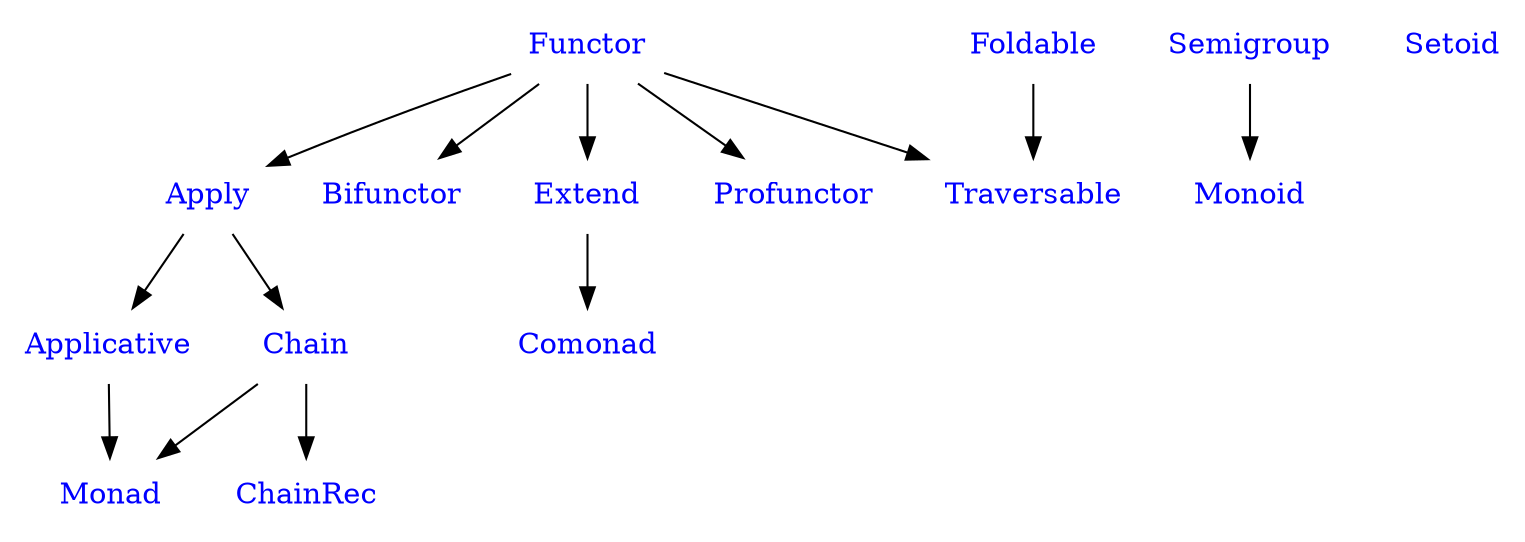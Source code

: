 digraph {
  node [fontcolor=blue;shape=plaintext]

  # Algebras
  Applicative [URL="#applicative"];
  Apply [URL="#apply"];
  Bifunctor [URL="#bifunctor"];
  Chain [URL="#chain"];
  ChainRec [URL="#chainrec"];
  Comonad [URL="#comonad"];
  Extend [URL="#extend"];
  Foldable [URL="#foldable"];
  Functor [URL="#functor"];
  Monad [URL="#monad"];
  Monoid [URL="#monoid"];
  Profunctor [URL="#profunctor"];
  Semigroup [URL="#semigroup"];
  Setoid [URL="#setoid"];
  Traversable [URL="#traversable"];

  # Dependencies
  Applicative -> Monad;
  Apply -> Applicative;
  Apply -> Chain;
  Chain -> ChainRec;
  Chain -> Monad;
  Extend -> Comonad;
  Foldable -> Traversable;
  Functor -> Apply;
  Functor -> Bifunctor;
  Functor -> Extend;
  Functor -> Profunctor;
  Functor -> Traversable;
  Semigroup -> Monoid;
}
